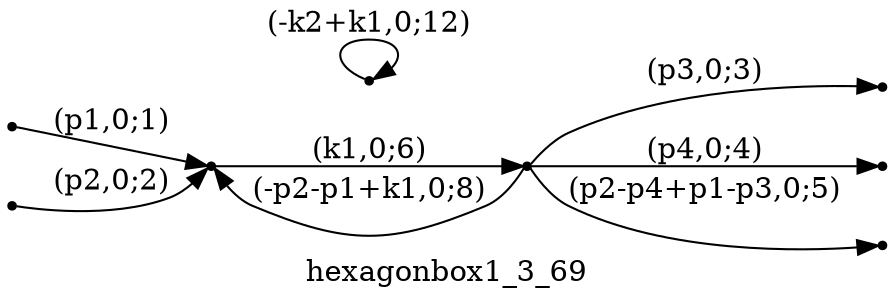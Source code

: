 digraph hexagonbox1_3_69 {
  label="hexagonbox1_3_69";
  rankdir="LR";
  subgraph edges {
    -1 -> 2 [label="(p1,0;1)"];
    -2 -> 2 [label="(p2,0;2)"];
    1 -> -3 [label="(p3,0;3)"];
    1 -> -4 [label="(p4,0;4)"];
    1 -> -5 [label="(p2-p4+p1-p3,0;5)"];
    2 -> 1 [label="(k1,0;6)"];
    1 -> 2 [label="(-p2-p1+k1,0;8)"];
    3 -> 3 [label="(-k2+k1,0;12)"];
  }
  subgraph incoming { rank="source"; -1; -2; }
  subgraph outgoing { rank="sink"; -3; -4; -5; }
-5 [shape=point];
-4 [shape=point];
-3 [shape=point];
-2 [shape=point];
-1 [shape=point];
1 [shape=point];
2 [shape=point];
3 [shape=point];
}

